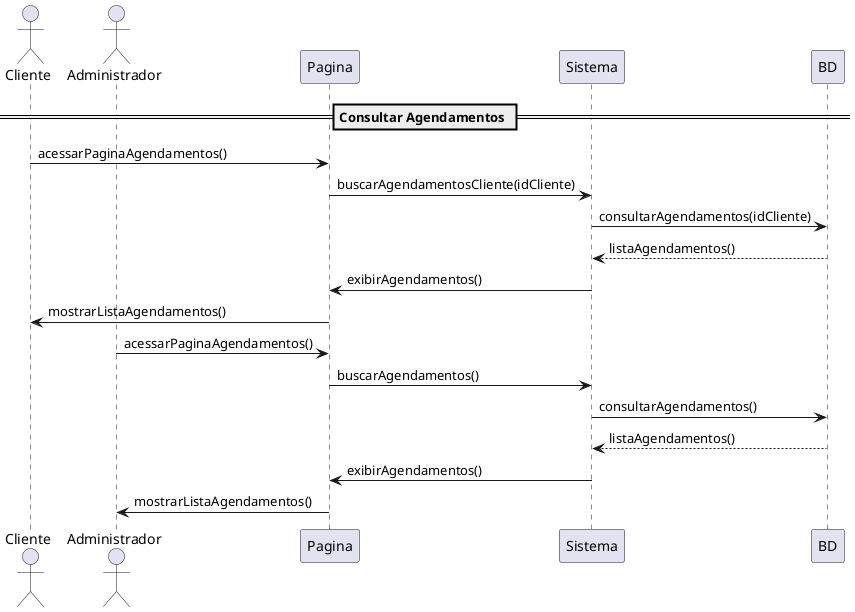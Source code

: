 @startuml



' =============== Atores =================
actor Cliente
actor Administrador

' ========== 9. Consultar Agendamentos ==========
== Consultar Agendamentos ==
Cliente -> Pagina : acessarPaginaAgendamentos()
Pagina -> Sistema : buscarAgendamentosCliente(idCliente)
Sistema -> BD : consultarAgendamentos(idCliente)
BD --> Sistema : listaAgendamentos()
Sistema -> Pagina : exibirAgendamentos()
Pagina -> Cliente : mostrarListaAgendamentos()

Administrador -> Pagina : acessarPaginaAgendamentos()
Pagina -> Sistema : buscarAgendamentos()
Sistema -> BD : consultarAgendamentos()
BD --> Sistema : listaAgendamentos()
Sistema -> Pagina : exibirAgendamentos()
Pagina -> Administrador : mostrarListaAgendamentos()



@enduml